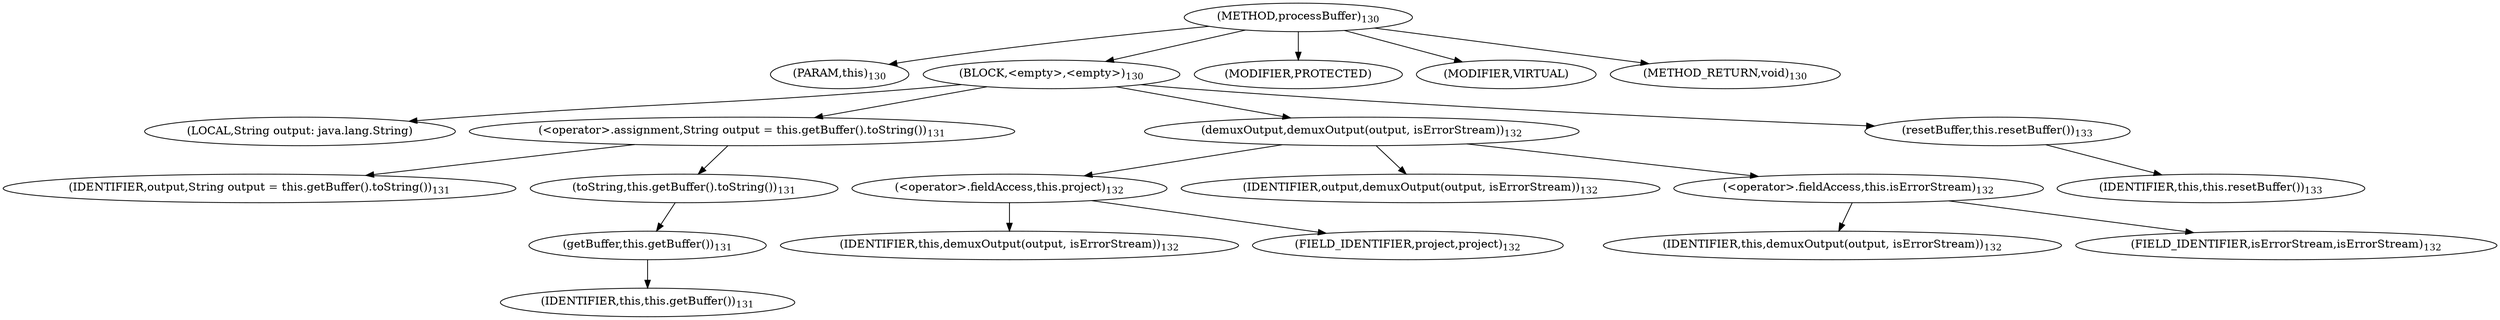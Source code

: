 digraph "processBuffer" {  
"176" [label = <(METHOD,processBuffer)<SUB>130</SUB>> ]
"13" [label = <(PARAM,this)<SUB>130</SUB>> ]
"177" [label = <(BLOCK,&lt;empty&gt;,&lt;empty&gt;)<SUB>130</SUB>> ]
"178" [label = <(LOCAL,String output: java.lang.String)> ]
"179" [label = <(&lt;operator&gt;.assignment,String output = this.getBuffer().toString())<SUB>131</SUB>> ]
"180" [label = <(IDENTIFIER,output,String output = this.getBuffer().toString())<SUB>131</SUB>> ]
"181" [label = <(toString,this.getBuffer().toString())<SUB>131</SUB>> ]
"182" [label = <(getBuffer,this.getBuffer())<SUB>131</SUB>> ]
"12" [label = <(IDENTIFIER,this,this.getBuffer())<SUB>131</SUB>> ]
"183" [label = <(demuxOutput,demuxOutput(output, isErrorStream))<SUB>132</SUB>> ]
"184" [label = <(&lt;operator&gt;.fieldAccess,this.project)<SUB>132</SUB>> ]
"185" [label = <(IDENTIFIER,this,demuxOutput(output, isErrorStream))<SUB>132</SUB>> ]
"186" [label = <(FIELD_IDENTIFIER,project,project)<SUB>132</SUB>> ]
"187" [label = <(IDENTIFIER,output,demuxOutput(output, isErrorStream))<SUB>132</SUB>> ]
"188" [label = <(&lt;operator&gt;.fieldAccess,this.isErrorStream)<SUB>132</SUB>> ]
"189" [label = <(IDENTIFIER,this,demuxOutput(output, isErrorStream))<SUB>132</SUB>> ]
"190" [label = <(FIELD_IDENTIFIER,isErrorStream,isErrorStream)<SUB>132</SUB>> ]
"191" [label = <(resetBuffer,this.resetBuffer())<SUB>133</SUB>> ]
"14" [label = <(IDENTIFIER,this,this.resetBuffer())<SUB>133</SUB>> ]
"192" [label = <(MODIFIER,PROTECTED)> ]
"193" [label = <(MODIFIER,VIRTUAL)> ]
"194" [label = <(METHOD_RETURN,void)<SUB>130</SUB>> ]
  "176" -> "13" 
  "176" -> "177" 
  "176" -> "192" 
  "176" -> "193" 
  "176" -> "194" 
  "177" -> "178" 
  "177" -> "179" 
  "177" -> "183" 
  "177" -> "191" 
  "179" -> "180" 
  "179" -> "181" 
  "181" -> "182" 
  "182" -> "12" 
  "183" -> "184" 
  "183" -> "187" 
  "183" -> "188" 
  "184" -> "185" 
  "184" -> "186" 
  "188" -> "189" 
  "188" -> "190" 
  "191" -> "14" 
}
